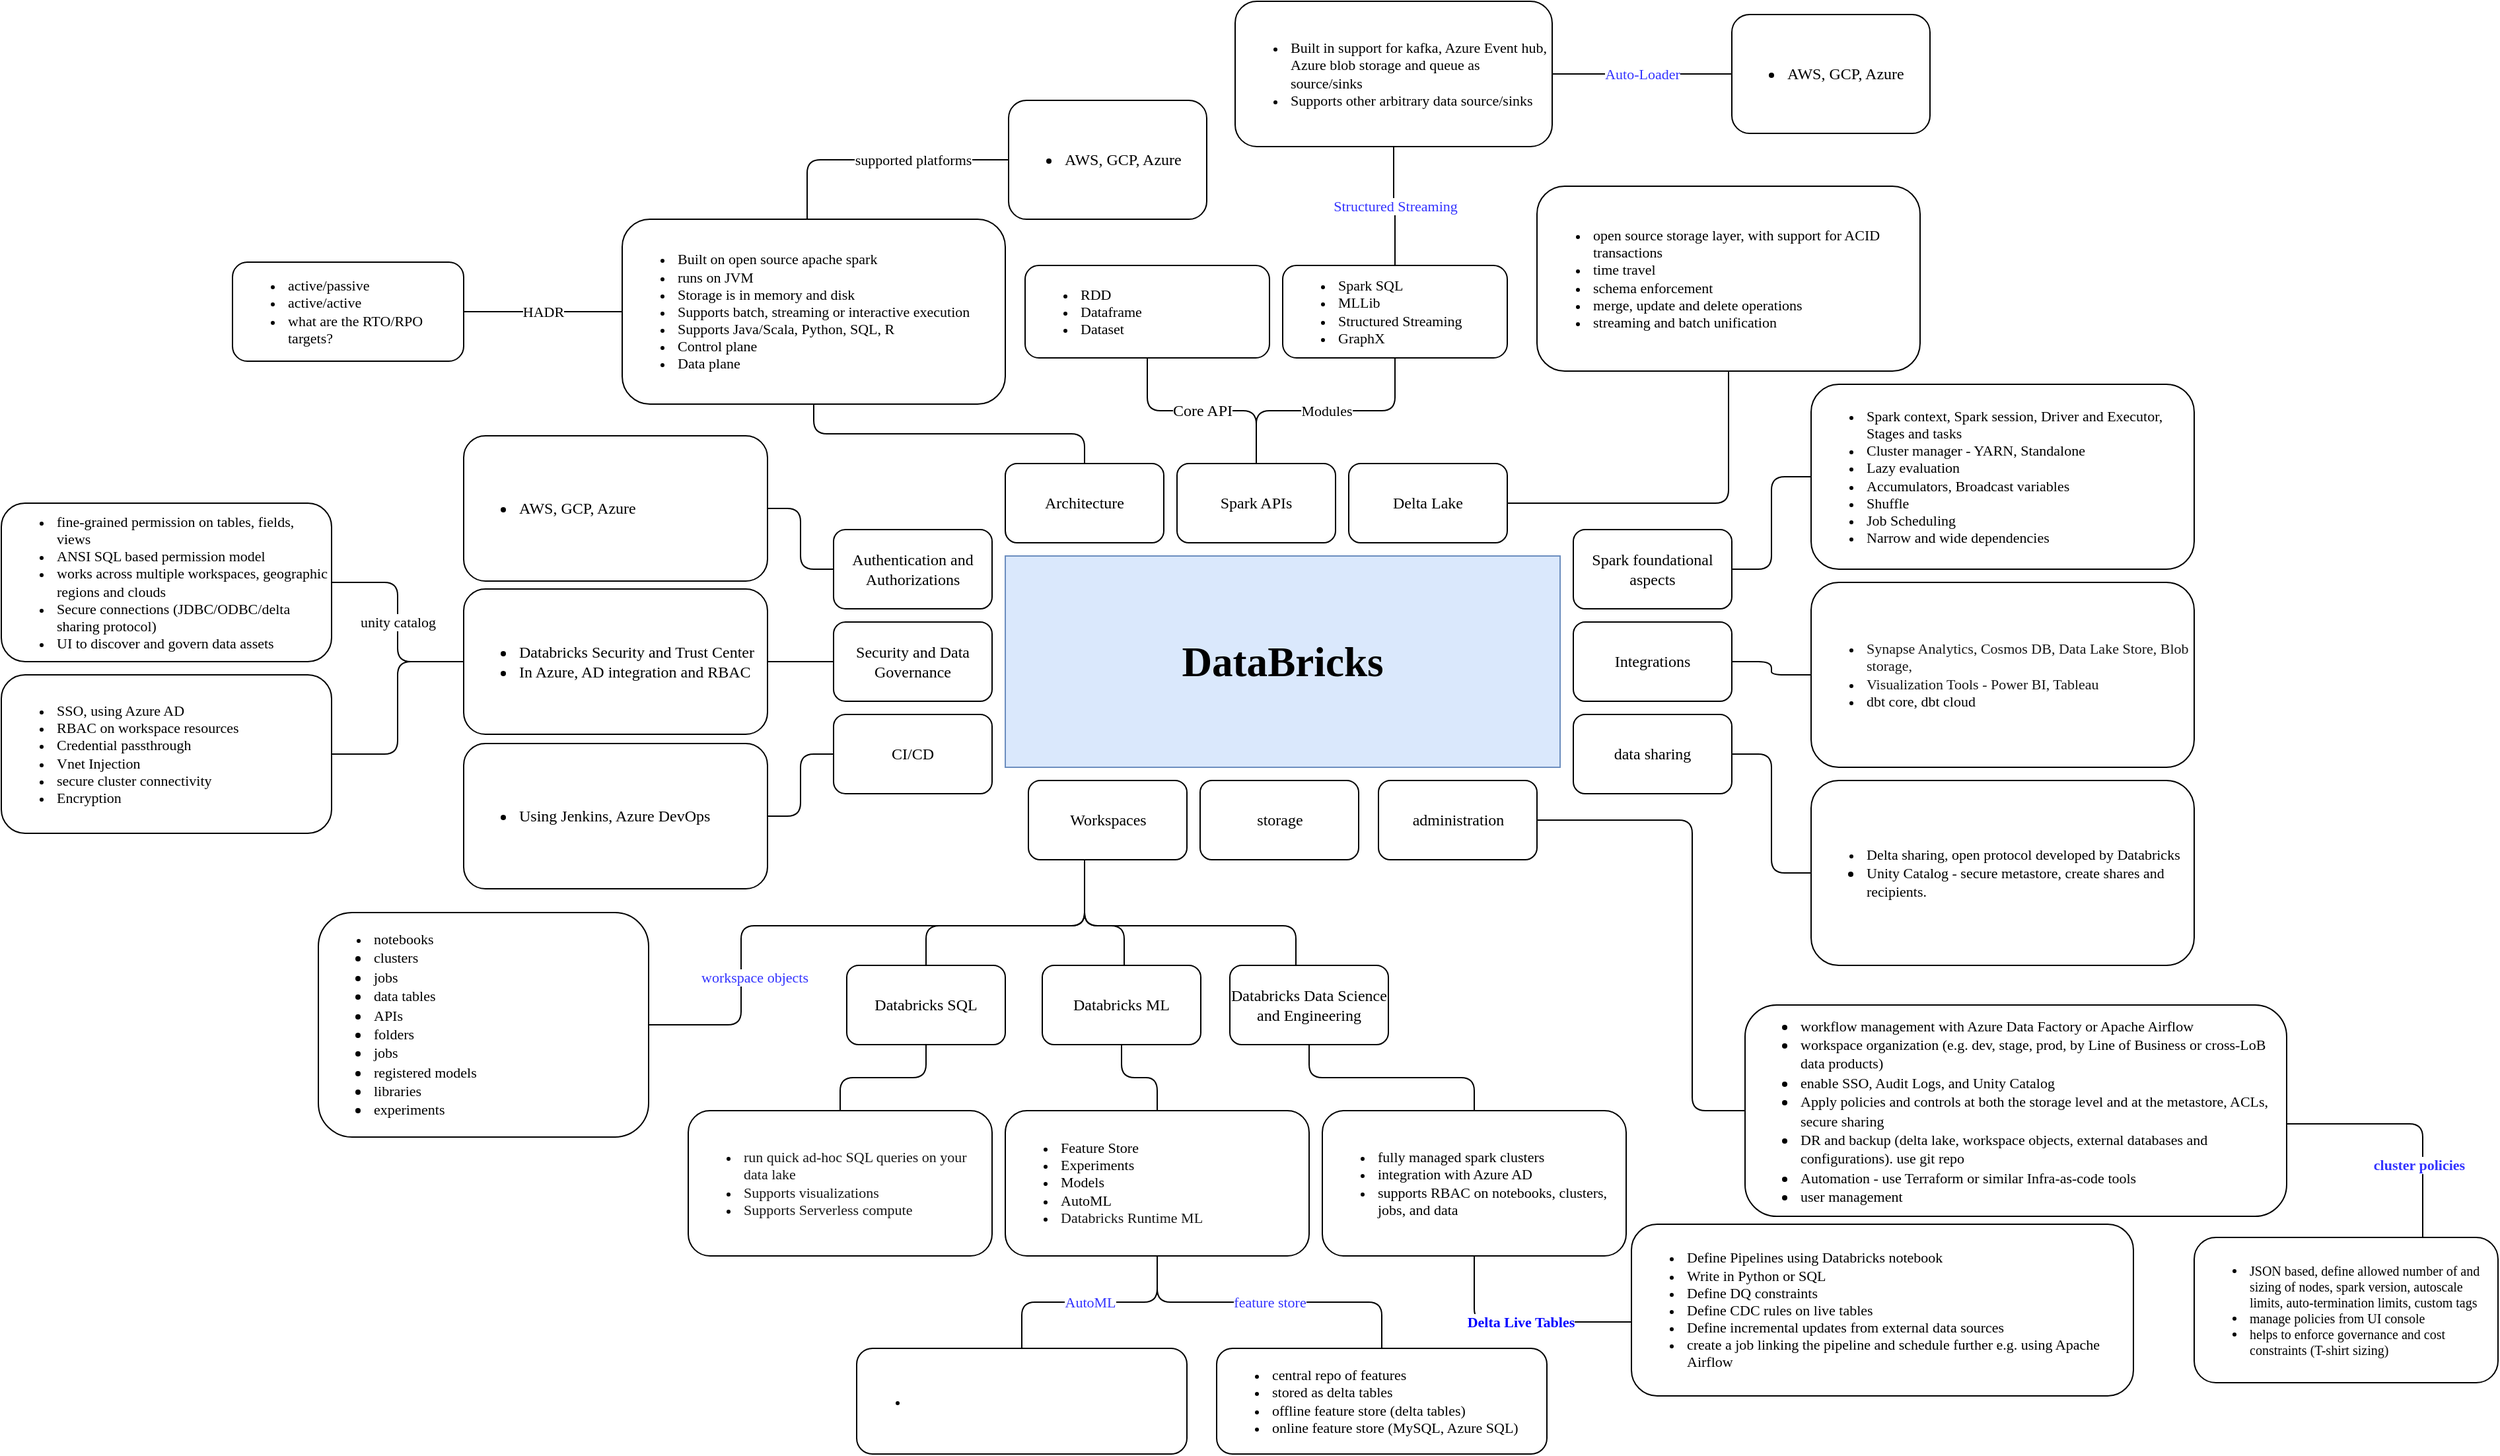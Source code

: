 <mxfile version="17.2.1" type="github">
  <diagram id="xfbisKgPo5yGwsmO2iI5" name="Page-1">
    <mxGraphModel dx="1775" dy="1636" grid="1" gridSize="10" guides="1" tooltips="1" connect="1" arrows="1" fold="1" page="1" pageScale="1" pageWidth="850" pageHeight="1100" math="0" shadow="0">
      <root>
        <mxCell id="0" />
        <mxCell id="1" parent="0" />
        <mxCell id="V43_jzV2RidBm6Wxg-L6-1" value="&lt;h3&gt;DataBricks&lt;/h3&gt;" style="rounded=0;whiteSpace=wrap;html=1;fontFamily=Tahoma;fontSize=27;fillColor=#dae8fc;strokeColor=#6c8ebf;" parent="1" vertex="1">
          <mxGeometry x="160" y="150" width="420" height="160" as="geometry" />
        </mxCell>
        <mxCell id="V43_jzV2RidBm6Wxg-L6-4" style="edgeStyle=orthogonalEdgeStyle;rounded=1;orthogonalLoop=1;jettySize=auto;html=1;fontFamily=Tahoma;fontSize=12;endArrow=none;endFill=0;" parent="1" source="V43_jzV2RidBm6Wxg-L6-2" target="V43_jzV2RidBm6Wxg-L6-3" edge="1">
          <mxGeometry relative="1" as="geometry" />
        </mxCell>
        <mxCell id="V43_jzV2RidBm6Wxg-L6-2" value="&lt;p style=&quot;font-size: 12px&quot;&gt;Architecture&lt;/p&gt;" style="rounded=1;whiteSpace=wrap;html=1;fontFamily=Tahoma;fontSize=27;" parent="1" vertex="1">
          <mxGeometry x="160" y="80" width="120" height="60" as="geometry" />
        </mxCell>
        <mxCell id="V43_jzV2RidBm6Wxg-L6-50" value="supported platforms" style="edgeStyle=orthogonalEdgeStyle;rounded=1;orthogonalLoop=1;jettySize=auto;html=1;fontFamily=Tahoma;fontSize=11;endArrow=none;endFill=0;" parent="1" source="V43_jzV2RidBm6Wxg-L6-3" target="V43_jzV2RidBm6Wxg-L6-12" edge="1">
          <mxGeometry x="0.265" relative="1" as="geometry">
            <Array as="points">
              <mxPoint x="10" y="-150" />
            </Array>
            <mxPoint as="offset" />
          </mxGeometry>
        </mxCell>
        <mxCell id="Uxrqat-RcbdeCMddSxPX-3" value="HADR" style="edgeStyle=orthogonalEdgeStyle;rounded=0;orthogonalLoop=1;jettySize=auto;html=1;endArrow=none;endFill=0;fontFamily=Tahoma;" parent="1" source="V43_jzV2RidBm6Wxg-L6-3" target="Uxrqat-RcbdeCMddSxPX-2" edge="1">
          <mxGeometry relative="1" as="geometry" />
        </mxCell>
        <mxCell id="V43_jzV2RidBm6Wxg-L6-3" value="&lt;ul style=&quot;font-size: 11px&quot;&gt;&lt;li&gt;Built on open source apache spark&lt;/li&gt;&lt;li&gt;runs on JVM&lt;/li&gt;&lt;li&gt;Storage is in memory and disk&lt;/li&gt;&lt;li&gt;Supports batch, streaming or interactive execution&lt;/li&gt;&lt;li&gt;Supports Java/Scala, Python, SQL, R&lt;/li&gt;&lt;li&gt;Control plane&lt;/li&gt;&lt;li&gt;Data plane&lt;/li&gt;&lt;/ul&gt;" style="rounded=1;whiteSpace=wrap;html=1;fontFamily=Tahoma;fontSize=12;align=left;" parent="1" vertex="1">
          <mxGeometry x="-130" y="-105" width="290" height="140" as="geometry" />
        </mxCell>
        <mxCell id="V43_jzV2RidBm6Wxg-L6-7" value="Core API" style="edgeStyle=orthogonalEdgeStyle;rounded=1;orthogonalLoop=1;jettySize=auto;html=1;fontFamily=Tahoma;fontSize=12;endArrow=none;endFill=0;" parent="1" source="V43_jzV2RidBm6Wxg-L6-5" target="V43_jzV2RidBm6Wxg-L6-6" edge="1">
          <mxGeometry relative="1" as="geometry" />
        </mxCell>
        <mxCell id="V43_jzV2RidBm6Wxg-L6-37" value="Modules" style="edgeStyle=orthogonalEdgeStyle;rounded=1;orthogonalLoop=1;jettySize=auto;html=1;fontFamily=Tahoma;fontSize=11;endArrow=none;endFill=0;" parent="1" source="V43_jzV2RidBm6Wxg-L6-5" target="V43_jzV2RidBm6Wxg-L6-36" edge="1">
          <mxGeometry relative="1" as="geometry" />
        </mxCell>
        <mxCell id="V43_jzV2RidBm6Wxg-L6-5" value="&lt;p style=&quot;font-size: 12px&quot;&gt;Spark APIs&lt;/p&gt;" style="rounded=1;whiteSpace=wrap;html=1;fontFamily=Tahoma;fontSize=27;" parent="1" vertex="1">
          <mxGeometry x="290" y="80" width="120" height="60" as="geometry" />
        </mxCell>
        <mxCell id="V43_jzV2RidBm6Wxg-L6-6" value="&lt;ul style=&quot;font-size: 11px&quot;&gt;&lt;li&gt;RDD&lt;/li&gt;&lt;li&gt;Dataframe&lt;/li&gt;&lt;li&gt;Dataset&lt;/li&gt;&lt;/ul&gt;" style="rounded=1;whiteSpace=wrap;html=1;fontFamily=Tahoma;fontSize=12;align=left;" parent="1" vertex="1">
          <mxGeometry x="175" y="-70" width="185" height="70" as="geometry" />
        </mxCell>
        <mxCell id="V43_jzV2RidBm6Wxg-L6-10" style="edgeStyle=orthogonalEdgeStyle;rounded=1;orthogonalLoop=1;jettySize=auto;html=1;fontFamily=Tahoma;fontSize=11;endArrow=none;endFill=0;" parent="1" source="V43_jzV2RidBm6Wxg-L6-8" target="V43_jzV2RidBm6Wxg-L6-9" edge="1">
          <mxGeometry relative="1" as="geometry" />
        </mxCell>
        <mxCell id="V43_jzV2RidBm6Wxg-L6-8" value="&lt;p style=&quot;font-size: 12px&quot;&gt;Spark foundational aspects&lt;/p&gt;" style="rounded=1;whiteSpace=wrap;html=1;fontFamily=Tahoma;fontSize=27;" parent="1" vertex="1">
          <mxGeometry x="590" y="130" width="120" height="60" as="geometry" />
        </mxCell>
        <mxCell id="V43_jzV2RidBm6Wxg-L6-9" value="&lt;ul style=&quot;font-size: 11px&quot;&gt;&lt;li&gt;&lt;span&gt;Spark context, Spark session, Driver and Executor, Stages and tasks&lt;/span&gt;&lt;br&gt;&lt;/li&gt;&lt;li&gt;Cluster manager - YARN, Standalone&lt;/li&gt;&lt;li&gt;Lazy evaluation&lt;/li&gt;&lt;li&gt;Accumulators, Broadcast variables&lt;/li&gt;&lt;li&gt;Shuffle&lt;/li&gt;&lt;li&gt;Job Scheduling&lt;/li&gt;&lt;li&gt;Narrow and wide dependencies&lt;/li&gt;&lt;/ul&gt;" style="rounded=1;whiteSpace=wrap;html=1;fontFamily=Tahoma;fontSize=12;align=left;" parent="1" vertex="1">
          <mxGeometry x="770" y="20" width="290" height="140" as="geometry" />
        </mxCell>
        <mxCell id="V43_jzV2RidBm6Wxg-L6-52" style="edgeStyle=orthogonalEdgeStyle;rounded=1;orthogonalLoop=1;jettySize=auto;html=1;fontFamily=Tahoma;fontSize=11;endArrow=none;endFill=0;" parent="1" source="V43_jzV2RidBm6Wxg-L6-11" target="V43_jzV2RidBm6Wxg-L6-51" edge="1">
          <mxGeometry relative="1" as="geometry" />
        </mxCell>
        <mxCell id="V43_jzV2RidBm6Wxg-L6-11" value="&lt;p style=&quot;font-size: 12px&quot;&gt;Delta Lake&lt;/p&gt;" style="rounded=1;whiteSpace=wrap;html=1;fontFamily=Tahoma;fontSize=27;" parent="1" vertex="1">
          <mxGeometry x="420" y="80" width="120" height="60" as="geometry" />
        </mxCell>
        <mxCell id="V43_jzV2RidBm6Wxg-L6-12" value="&lt;ul&gt;&lt;li&gt;AWS, GCP, Azure&lt;/li&gt;&lt;/ul&gt;" style="rounded=1;whiteSpace=wrap;html=1;fontFamily=Tahoma;fontSize=12;align=left;" parent="1" vertex="1">
          <mxGeometry x="162.5" y="-195" width="150" height="90" as="geometry" />
        </mxCell>
        <mxCell id="V43_jzV2RidBm6Wxg-L6-16" style="edgeStyle=orthogonalEdgeStyle;rounded=1;orthogonalLoop=1;jettySize=auto;html=1;fontFamily=Tahoma;fontSize=11;endArrow=none;endFill=0;" parent="1" source="V43_jzV2RidBm6Wxg-L6-14" target="V43_jzV2RidBm6Wxg-L6-15" edge="1">
          <mxGeometry relative="1" as="geometry" />
        </mxCell>
        <mxCell id="V43_jzV2RidBm6Wxg-L6-14" value="&lt;p style=&quot;font-size: 12px&quot;&gt;Authentication and Authorizations&lt;/p&gt;" style="rounded=1;whiteSpace=wrap;html=1;fontFamily=Tahoma;fontSize=27;" parent="1" vertex="1">
          <mxGeometry x="30" y="130" width="120" height="60" as="geometry" />
        </mxCell>
        <mxCell id="V43_jzV2RidBm6Wxg-L6-15" value="&lt;ul&gt;&lt;li&gt;AWS, GCP, Azure&lt;/li&gt;&lt;/ul&gt;" style="rounded=1;whiteSpace=wrap;html=1;fontFamily=Tahoma;fontSize=12;align=left;" parent="1" vertex="1">
          <mxGeometry x="-250" y="59" width="230" height="110" as="geometry" />
        </mxCell>
        <mxCell id="V43_jzV2RidBm6Wxg-L6-35" style="edgeStyle=orthogonalEdgeStyle;rounded=1;orthogonalLoop=1;jettySize=auto;html=1;fontFamily=Tahoma;fontSize=12;endArrow=none;endFill=0;" parent="1" source="V43_jzV2RidBm6Wxg-L6-17" target="V43_jzV2RidBm6Wxg-L6-34" edge="1">
          <mxGeometry relative="1" as="geometry" />
        </mxCell>
        <mxCell id="V43_jzV2RidBm6Wxg-L6-17" value="&lt;p style=&quot;font-size: 12px&quot;&gt;Security and Data Governance&lt;/p&gt;" style="rounded=1;whiteSpace=wrap;html=1;fontFamily=Tahoma;fontSize=27;" parent="1" vertex="1">
          <mxGeometry x="30" y="200" width="120" height="60" as="geometry" />
        </mxCell>
        <mxCell id="V43_jzV2RidBm6Wxg-L6-23" style="edgeStyle=orthogonalEdgeStyle;rounded=1;orthogonalLoop=1;jettySize=auto;html=1;fontFamily=Tahoma;fontSize=11;endArrow=none;endFill=0;" parent="1" source="V43_jzV2RidBm6Wxg-L6-18" target="V43_jzV2RidBm6Wxg-L6-22" edge="1">
          <mxGeometry relative="1" as="geometry">
            <Array as="points">
              <mxPoint x="220" y="430" />
              <mxPoint x="100" y="430" />
            </Array>
          </mxGeometry>
        </mxCell>
        <mxCell id="V43_jzV2RidBm6Wxg-L6-26" style="edgeStyle=orthogonalEdgeStyle;rounded=1;orthogonalLoop=1;jettySize=auto;html=1;fontFamily=Tahoma;fontSize=11;endArrow=none;endFill=0;" parent="1" source="V43_jzV2RidBm6Wxg-L6-18" target="V43_jzV2RidBm6Wxg-L6-25" edge="1">
          <mxGeometry relative="1" as="geometry">
            <Array as="points">
              <mxPoint x="220" y="430" />
              <mxPoint x="380" y="430" />
            </Array>
          </mxGeometry>
        </mxCell>
        <mxCell id="V43_jzV2RidBm6Wxg-L6-27" style="edgeStyle=orthogonalEdgeStyle;rounded=1;orthogonalLoop=1;jettySize=auto;html=1;fontFamily=Tahoma;fontSize=11;endArrow=none;endFill=0;" parent="1" source="V43_jzV2RidBm6Wxg-L6-18" target="V43_jzV2RidBm6Wxg-L6-24" edge="1">
          <mxGeometry relative="1" as="geometry">
            <Array as="points">
              <mxPoint x="220" y="430" />
              <mxPoint x="250" y="430" />
            </Array>
          </mxGeometry>
        </mxCell>
        <mxCell id="Ct0M-siwjqjeuyYmhKqq-11" value="workspace objects" style="edgeStyle=orthogonalEdgeStyle;rounded=1;orthogonalLoop=1;jettySize=auto;html=1;entryX=1;entryY=0.5;entryDx=0;entryDy=0;fontFamily=Tahoma;fontSize=11;fontColor=#3333FF;endArrow=none;endFill=0;" edge="1" parent="1" source="V43_jzV2RidBm6Wxg-L6-18" target="Ct0M-siwjqjeuyYmhKqq-10">
          <mxGeometry x="0.535" y="10" relative="1" as="geometry">
            <Array as="points">
              <mxPoint x="220" y="430" />
              <mxPoint x="-40" y="430" />
              <mxPoint x="-40" y="505" />
            </Array>
            <mxPoint as="offset" />
          </mxGeometry>
        </mxCell>
        <mxCell id="V43_jzV2RidBm6Wxg-L6-18" value="&lt;p style=&quot;font-size: 12px&quot;&gt;Workspaces&lt;/p&gt;" style="rounded=1;whiteSpace=wrap;html=1;fontFamily=Tahoma;fontSize=27;" parent="1" vertex="1">
          <mxGeometry x="177.5" y="320" width="120" height="60" as="geometry" />
        </mxCell>
        <mxCell id="V43_jzV2RidBm6Wxg-L6-21" value="&lt;p style=&quot;font-size: 12px&quot;&gt;storage&lt;/p&gt;" style="rounded=1;whiteSpace=wrap;html=1;fontFamily=Tahoma;fontSize=27;" parent="1" vertex="1">
          <mxGeometry x="307.5" y="320" width="120" height="60" as="geometry" />
        </mxCell>
        <mxCell id="V43_jzV2RidBm6Wxg-L6-31" style="edgeStyle=orthogonalEdgeStyle;rounded=1;orthogonalLoop=1;jettySize=auto;html=1;fontFamily=Tahoma;fontSize=11;endArrow=none;endFill=0;" parent="1" source="V43_jzV2RidBm6Wxg-L6-22" target="V43_jzV2RidBm6Wxg-L6-28" edge="1">
          <mxGeometry relative="1" as="geometry" />
        </mxCell>
        <mxCell id="V43_jzV2RidBm6Wxg-L6-22" value="&lt;p style=&quot;font-size: 12px&quot;&gt;Databricks SQL&lt;/p&gt;" style="rounded=1;whiteSpace=wrap;html=1;fontFamily=Tahoma;fontSize=27;" parent="1" vertex="1">
          <mxGeometry x="40" y="460" width="120" height="60" as="geometry" />
        </mxCell>
        <mxCell id="V43_jzV2RidBm6Wxg-L6-32" style="edgeStyle=orthogonalEdgeStyle;rounded=1;orthogonalLoop=1;jettySize=auto;html=1;fontFamily=Tahoma;fontSize=11;endArrow=none;endFill=0;" parent="1" source="V43_jzV2RidBm6Wxg-L6-24" target="V43_jzV2RidBm6Wxg-L6-29" edge="1">
          <mxGeometry relative="1" as="geometry" />
        </mxCell>
        <mxCell id="V43_jzV2RidBm6Wxg-L6-24" value="&lt;p style=&quot;font-size: 12px&quot;&gt;Databricks ML&lt;/p&gt;" style="rounded=1;whiteSpace=wrap;html=1;fontFamily=Tahoma;fontSize=27;" parent="1" vertex="1">
          <mxGeometry x="188" y="460" width="120" height="60" as="geometry" />
        </mxCell>
        <mxCell id="V43_jzV2RidBm6Wxg-L6-33" style="edgeStyle=orthogonalEdgeStyle;rounded=1;orthogonalLoop=1;jettySize=auto;html=1;fontFamily=Tahoma;fontSize=11;endArrow=none;endFill=0;" parent="1" source="V43_jzV2RidBm6Wxg-L6-25" target="V43_jzV2RidBm6Wxg-L6-30" edge="1">
          <mxGeometry relative="1" as="geometry" />
        </mxCell>
        <mxCell id="V43_jzV2RidBm6Wxg-L6-25" value="&lt;p style=&quot;font-size: 12px&quot;&gt;Databricks Data Science and Engineering&lt;/p&gt;" style="rounded=1;whiteSpace=wrap;html=1;fontFamily=Tahoma;fontSize=27;" parent="1" vertex="1">
          <mxGeometry x="330" y="460" width="120" height="60" as="geometry" />
        </mxCell>
        <mxCell id="V43_jzV2RidBm6Wxg-L6-28" value="&lt;p&gt;&lt;/p&gt;&lt;ul style=&quot;font-size: 11px&quot;&gt;&lt;li&gt;&lt;span style=&quot;color: rgb(23 , 23 , 23) ; background-color: rgb(255 , 255 , 255)&quot;&gt;&lt;font style=&quot;font-size: 11px&quot;&gt;run quick ad-hoc SQL queries on your data lake&lt;/font&gt;&lt;/span&gt;&lt;/li&gt;&lt;li&gt;&lt;span style=&quot;color: rgb(23 , 23 , 23) ; background-color: rgb(255 , 255 , 255)&quot;&gt;&lt;font style=&quot;font-size: 11px&quot;&gt;Supports visualizations&lt;/font&gt;&lt;/span&gt;&lt;/li&gt;&lt;li&gt;&lt;span style=&quot;color: rgb(23 , 23 , 23) ; background-color: rgb(255 , 255 , 255)&quot;&gt;&lt;font style=&quot;font-size: 11px&quot;&gt;Supports Serverless compute&lt;/font&gt;&lt;/span&gt;&lt;/li&gt;&lt;/ul&gt;&lt;p&gt;&lt;/p&gt;" style="rounded=1;whiteSpace=wrap;html=1;fontFamily=Tahoma;fontSize=12;align=left;" parent="1" vertex="1">
          <mxGeometry x="-80" y="570" width="230" height="110" as="geometry" />
        </mxCell>
        <mxCell id="Ct0M-siwjqjeuyYmhKqq-13" value="AutoML" style="edgeStyle=orthogonalEdgeStyle;rounded=1;orthogonalLoop=1;jettySize=auto;html=1;fontFamily=Tahoma;fontSize=11;fontColor=#3333FF;endArrow=none;endFill=0;" edge="1" parent="1" source="V43_jzV2RidBm6Wxg-L6-29" target="Ct0M-siwjqjeuyYmhKqq-12">
          <mxGeometry relative="1" as="geometry" />
        </mxCell>
        <mxCell id="Ct0M-siwjqjeuyYmhKqq-15" value="feature store" style="edgeStyle=orthogonalEdgeStyle;rounded=1;orthogonalLoop=1;jettySize=auto;html=1;fontFamily=Tahoma;fontSize=11;fontColor=#3333FF;endArrow=none;endFill=0;" edge="1" parent="1" source="V43_jzV2RidBm6Wxg-L6-29" target="Ct0M-siwjqjeuyYmhKqq-14">
          <mxGeometry relative="1" as="geometry" />
        </mxCell>
        <mxCell id="V43_jzV2RidBm6Wxg-L6-29" value="&lt;p style=&quot;font-size: 11px&quot;&gt;&lt;/p&gt;&lt;ul style=&quot;font-size: 11px&quot;&gt;&lt;li&gt;&lt;span&gt;Feature Store&lt;/span&gt;&lt;/li&gt;&lt;li&gt;&lt;span&gt;Experiments&lt;/span&gt;&lt;/li&gt;&lt;li&gt;&lt;span&gt;Models&lt;/span&gt;&lt;/li&gt;&lt;li&gt;&lt;span&gt;AutoML&lt;/span&gt;&lt;/li&gt;&lt;li&gt;&lt;span style=&quot;background-color: rgb(255 , 255 , 255) ; color: rgb(23 , 23 , 23)&quot;&gt;Databricks Runtime ML&lt;/span&gt;&lt;/li&gt;&lt;/ul&gt;&lt;p&gt;&lt;/p&gt;" style="rounded=1;whiteSpace=wrap;html=1;fontFamily=Tahoma;fontSize=12;align=left;" parent="1" vertex="1">
          <mxGeometry x="160" y="570" width="230" height="110" as="geometry" />
        </mxCell>
        <mxCell id="Ct0M-siwjqjeuyYmhKqq-7" value="Delta Live Tables" style="edgeStyle=orthogonalEdgeStyle;rounded=1;orthogonalLoop=1;jettySize=auto;html=1;fontFamily=Tahoma;fontSize=11;endArrow=none;endFill=0;fontStyle=1;fontColor=#0000FF;" edge="1" parent="1" source="V43_jzV2RidBm6Wxg-L6-30" target="Ct0M-siwjqjeuyYmhKqq-5">
          <mxGeometry relative="1" as="geometry">
            <Array as="points">
              <mxPoint x="515" y="730" />
            </Array>
          </mxGeometry>
        </mxCell>
        <mxCell id="V43_jzV2RidBm6Wxg-L6-30" value="&lt;ul style=&quot;font-size: 11px&quot;&gt;&lt;li&gt;fully managed spark clusters&lt;/li&gt;&lt;li&gt;integration with Azure AD&lt;/li&gt;&lt;li&gt;supports RBAC on notebooks, clusters, jobs, and data&lt;/li&gt;&lt;/ul&gt;" style="rounded=1;whiteSpace=wrap;html=1;fontFamily=Tahoma;fontSize=12;align=left;" parent="1" vertex="1">
          <mxGeometry x="400" y="570" width="230" height="110" as="geometry" />
        </mxCell>
        <mxCell id="Ct0M-siwjqjeuyYmhKqq-2" value="unity catalog" style="edgeStyle=orthogonalEdgeStyle;rounded=1;orthogonalLoop=1;jettySize=auto;html=1;endArrow=none;endFill=0;fontFamily=Tahoma;" edge="1" parent="1" source="V43_jzV2RidBm6Wxg-L6-34" target="Ct0M-siwjqjeuyYmhKqq-1">
          <mxGeometry relative="1" as="geometry" />
        </mxCell>
        <mxCell id="Ct0M-siwjqjeuyYmhKqq-9" style="edgeStyle=orthogonalEdgeStyle;rounded=1;orthogonalLoop=1;jettySize=auto;html=1;fontFamily=Tahoma;fontSize=11;fontColor=#3333FF;endArrow=none;endFill=0;" edge="1" parent="1" source="V43_jzV2RidBm6Wxg-L6-34" target="Ct0M-siwjqjeuyYmhKqq-8">
          <mxGeometry relative="1" as="geometry" />
        </mxCell>
        <mxCell id="V43_jzV2RidBm6Wxg-L6-34" value="&lt;ul&gt;&lt;li&gt;Databricks Security and Trust Center&lt;/li&gt;&lt;li&gt;In Azure, AD integration and RBAC&lt;/li&gt;&lt;/ul&gt;" style="rounded=1;whiteSpace=wrap;html=1;fontFamily=Tahoma;fontSize=12;align=left;" parent="1" vertex="1">
          <mxGeometry x="-250" y="175" width="230" height="110" as="geometry" />
        </mxCell>
        <mxCell id="Ct0M-siwjqjeuyYmhKqq-17" value="Structured Streaming" style="edgeStyle=orthogonalEdgeStyle;rounded=1;orthogonalLoop=1;jettySize=auto;html=1;entryX=0.5;entryY=1;entryDx=0;entryDy=0;fontFamily=Tahoma;fontSize=11;fontColor=#3333FF;endArrow=none;endFill=0;" edge="1" parent="1" source="V43_jzV2RidBm6Wxg-L6-36" target="Ct0M-siwjqjeuyYmhKqq-16">
          <mxGeometry relative="1" as="geometry" />
        </mxCell>
        <mxCell id="V43_jzV2RidBm6Wxg-L6-36" value="&lt;ul style=&quot;font-size: 11px&quot;&gt;&lt;li&gt;Spark SQL&lt;/li&gt;&lt;li&gt;MLLib&lt;/li&gt;&lt;li&gt;Structured Streaming&lt;/li&gt;&lt;li&gt;GraphX&lt;/li&gt;&lt;/ul&gt;" style="rounded=1;whiteSpace=wrap;html=1;fontFamily=Tahoma;fontSize=12;align=left;" parent="1" vertex="1">
          <mxGeometry x="370" y="-70" width="170" height="70" as="geometry" />
        </mxCell>
        <mxCell id="V43_jzV2RidBm6Wxg-L6-40" style="edgeStyle=orthogonalEdgeStyle;rounded=1;orthogonalLoop=1;jettySize=auto;html=1;fontFamily=Tahoma;fontSize=11;endArrow=none;endFill=0;" parent="1" source="V43_jzV2RidBm6Wxg-L6-38" target="V43_jzV2RidBm6Wxg-L6-39" edge="1">
          <mxGeometry relative="1" as="geometry" />
        </mxCell>
        <mxCell id="V43_jzV2RidBm6Wxg-L6-38" value="&lt;p style=&quot;font-size: 12px&quot;&gt;Integrations&lt;/p&gt;" style="rounded=1;whiteSpace=wrap;html=1;fontFamily=Tahoma;fontSize=27;" parent="1" vertex="1">
          <mxGeometry x="590" y="200" width="120" height="60" as="geometry" />
        </mxCell>
        <mxCell id="V43_jzV2RidBm6Wxg-L6-39" value="&lt;ul style=&quot;font-size: 11px&quot;&gt;&lt;li&gt;&lt;span style=&quot;color: rgb(23 , 23 , 23) ; background-color: rgb(255 , 255 , 255)&quot;&gt;Synapse Analytics, Cosmos DB, Data Lake Store, Blob storage,&amp;nbsp;&lt;/span&gt;&lt;/li&gt;&lt;li&gt;&lt;span style=&quot;color: rgb(23 , 23 , 23) ; background-color: rgb(255 , 255 , 255)&quot;&gt;Visualization Tools - Power BI, Tableau&lt;/span&gt;&lt;br&gt;&lt;/li&gt;&lt;li&gt;dbt core, dbt cloud&lt;/li&gt;&lt;/ul&gt;" style="rounded=1;whiteSpace=wrap;html=1;fontFamily=Tahoma;fontSize=12;align=left;" parent="1" vertex="1">
          <mxGeometry x="770" y="170" width="290" height="140" as="geometry" />
        </mxCell>
        <mxCell id="V43_jzV2RidBm6Wxg-L6-49" style="edgeStyle=orthogonalEdgeStyle;rounded=1;orthogonalLoop=1;jettySize=auto;html=1;entryX=0;entryY=0.5;entryDx=0;entryDy=0;fontFamily=Tahoma;fontSize=11;endArrow=none;endFill=0;" parent="1" source="V43_jzV2RidBm6Wxg-L6-41" target="V43_jzV2RidBm6Wxg-L6-48" edge="1">
          <mxGeometry relative="1" as="geometry">
            <Array as="points">
              <mxPoint x="680" y="350" />
              <mxPoint x="680" y="570" />
            </Array>
          </mxGeometry>
        </mxCell>
        <mxCell id="V43_jzV2RidBm6Wxg-L6-41" value="&lt;p style=&quot;font-size: 12px&quot;&gt;administration&lt;/p&gt;" style="rounded=1;whiteSpace=wrap;html=1;fontFamily=Tahoma;fontSize=27;" parent="1" vertex="1">
          <mxGeometry x="442.5" y="320" width="120" height="60" as="geometry" />
        </mxCell>
        <mxCell id="V43_jzV2RidBm6Wxg-L6-44" style="edgeStyle=orthogonalEdgeStyle;rounded=1;orthogonalLoop=1;jettySize=auto;html=1;fontFamily=Tahoma;fontSize=11;endArrow=none;endFill=0;" parent="1" source="V43_jzV2RidBm6Wxg-L6-42" target="V43_jzV2RidBm6Wxg-L6-43" edge="1">
          <mxGeometry relative="1" as="geometry" />
        </mxCell>
        <mxCell id="V43_jzV2RidBm6Wxg-L6-42" value="&lt;p style=&quot;font-size: 12px&quot;&gt;data sharing&lt;/p&gt;" style="rounded=1;whiteSpace=wrap;html=1;fontFamily=Tahoma;fontSize=27;" parent="1" vertex="1">
          <mxGeometry x="590" y="270" width="120" height="60" as="geometry" />
        </mxCell>
        <mxCell id="V43_jzV2RidBm6Wxg-L6-43" value="&lt;ul&gt;&lt;li style=&quot;font-size: 11px&quot;&gt;Delta sharing, open protocol developed by Databricks&lt;/li&gt;&lt;li&gt;&lt;span style=&quot;font-size: 11px&quot;&gt;Unity Catalog - secure metastore,&amp;nbsp;&lt;/span&gt;&lt;span style=&quot;font-size: 11px&quot;&gt;create shares and recipients.&lt;/span&gt;&lt;br&gt;&lt;/li&gt;&lt;/ul&gt;" style="rounded=1;whiteSpace=wrap;html=1;fontFamily=Tahoma;fontSize=12;align=left;" parent="1" vertex="1">
          <mxGeometry x="770" y="320" width="290" height="140" as="geometry" />
        </mxCell>
        <mxCell id="V43_jzV2RidBm6Wxg-L6-47" style="edgeStyle=orthogonalEdgeStyle;rounded=1;orthogonalLoop=1;jettySize=auto;html=1;fontFamily=Tahoma;fontSize=11;endArrow=none;endFill=0;" parent="1" source="V43_jzV2RidBm6Wxg-L6-45" target="V43_jzV2RidBm6Wxg-L6-46" edge="1">
          <mxGeometry relative="1" as="geometry" />
        </mxCell>
        <mxCell id="V43_jzV2RidBm6Wxg-L6-45" value="&lt;p style=&quot;font-size: 12px&quot;&gt;CI/CD&lt;/p&gt;" style="rounded=1;whiteSpace=wrap;html=1;fontFamily=Tahoma;fontSize=27;" parent="1" vertex="1">
          <mxGeometry x="30" y="270" width="120" height="60" as="geometry" />
        </mxCell>
        <mxCell id="V43_jzV2RidBm6Wxg-L6-46" value="&lt;ul&gt;&lt;li&gt;Using Jenkins, Azure DevOps&lt;/li&gt;&lt;/ul&gt;" style="rounded=1;whiteSpace=wrap;html=1;fontFamily=Tahoma;fontSize=12;align=left;" parent="1" vertex="1">
          <mxGeometry x="-250" y="292" width="230" height="110" as="geometry" />
        </mxCell>
        <mxCell id="Ct0M-siwjqjeuyYmhKqq-4" value="cluster policies" style="edgeStyle=orthogonalEdgeStyle;rounded=1;orthogonalLoop=1;jettySize=auto;html=1;fontFamily=Tahoma;fontSize=11;endArrow=none;endFill=0;fontStyle=1;fontColor=#3333FF;" edge="1" parent="1" source="V43_jzV2RidBm6Wxg-L6-48" target="Ct0M-siwjqjeuyYmhKqq-3">
          <mxGeometry x="0.407" y="-3" relative="1" as="geometry">
            <Array as="points">
              <mxPoint x="1233" y="580" />
            </Array>
            <mxPoint y="1" as="offset" />
          </mxGeometry>
        </mxCell>
        <mxCell id="V43_jzV2RidBm6Wxg-L6-48" value="&lt;ul&gt;&lt;li&gt;&lt;span style=&quot;font-size: 11px&quot;&gt;workflow management with Azure Data Factory or Apache Airflow&lt;/span&gt;&lt;br&gt;&lt;/li&gt;&lt;li&gt;&lt;span style=&quot;font-size: 11px&quot;&gt;workspace organization (e.g. dev, stage, prod, by Line of Business or cross-LoB data products)&lt;/span&gt;&lt;/li&gt;&lt;li&gt;&lt;span style=&quot;font-size: 11px&quot;&gt;enable SSO, Audit Logs, and Unity Catalog&lt;/span&gt;&lt;br&gt;&lt;/li&gt;&lt;li&gt;&lt;span style=&quot;font-size: 11px&quot;&gt;Apply policies and controls at both the storage level and at the metastore, ACLs, secure sharing&lt;br&gt;&lt;/span&gt;&lt;/li&gt;&lt;li&gt;&lt;span style=&quot;font-size: 11px&quot;&gt;DR and backup (delta lake, workspace objects, external databases and configurations). use git repo&lt;/span&gt;&lt;/li&gt;&lt;li&gt;&lt;span style=&quot;font-size: 11px&quot;&gt;Automation - use Terraform or similar Infra-as-code tools&lt;/span&gt;&lt;/li&gt;&lt;li&gt;&lt;span style=&quot;font-size: 11px&quot;&gt;user management&lt;/span&gt;&lt;/li&gt;&lt;/ul&gt;" style="rounded=1;whiteSpace=wrap;html=1;fontFamily=Tahoma;fontSize=12;align=left;" parent="1" vertex="1">
          <mxGeometry x="720" y="490" width="410" height="160" as="geometry" />
        </mxCell>
        <mxCell id="V43_jzV2RidBm6Wxg-L6-51" value="&lt;ul style=&quot;font-size: 11px&quot;&gt;&lt;li&gt;open source storage layer, with support for ACID transactions&lt;/li&gt;&lt;li&gt;time travel&lt;/li&gt;&lt;li&gt;schema enforcement&lt;/li&gt;&lt;li&gt;merge, update and delete operations&lt;/li&gt;&lt;li&gt;streaming and batch unification&lt;/li&gt;&lt;/ul&gt;" style="rounded=1;whiteSpace=wrap;html=1;fontFamily=Tahoma;fontSize=12;align=left;" parent="1" vertex="1">
          <mxGeometry x="562.5" y="-130" width="290" height="140" as="geometry" />
        </mxCell>
        <mxCell id="Uxrqat-RcbdeCMddSxPX-2" value="&lt;ul style=&quot;font-size: 11px&quot;&gt;&lt;li&gt;active/passive&lt;/li&gt;&lt;li&gt;active/active&lt;/li&gt;&lt;li&gt;what are the RTO/RPO targets?&lt;/li&gt;&lt;/ul&gt;" style="whiteSpace=wrap;html=1;fontFamily=Tahoma;align=left;rounded=1;" parent="1" vertex="1">
          <mxGeometry x="-425" y="-72.5" width="175" height="75" as="geometry" />
        </mxCell>
        <mxCell id="Ct0M-siwjqjeuyYmhKqq-1" value="&lt;p style=&quot;font-size: 11px&quot;&gt;&lt;/p&gt;&lt;p&gt;&lt;/p&gt;&lt;ul style=&quot;font-size: 11px&quot;&gt;&lt;li&gt;&lt;span&gt;fine-grained permission on tables, fields, views&lt;/span&gt;&lt;br&gt;&lt;/li&gt;&lt;li&gt;ANSI SQL based permission model&lt;/li&gt;&lt;li&gt;works across multiple workspaces, geographic regions and clouds&lt;/li&gt;&lt;li&gt;Secure connections (JDBC/ODBC/delta sharing protocol)&lt;/li&gt;&lt;li&gt;UI to discover and govern data assets&lt;/li&gt;&lt;/ul&gt;&lt;p&gt;&lt;/p&gt;&lt;p&gt;&lt;/p&gt;" style="rounded=1;whiteSpace=wrap;html=1;fontFamily=Tahoma;fontSize=12;align=left;" vertex="1" parent="1">
          <mxGeometry x="-600" y="110" width="250" height="120" as="geometry" />
        </mxCell>
        <mxCell id="Ct0M-siwjqjeuyYmhKqq-3" value="&lt;ul style=&quot;font-size: 10px&quot;&gt;&lt;li&gt;JSON based, define allowed number of and sizing of nodes, spark version, autoscale limits, auto-termination limits, custom tags&lt;/li&gt;&lt;li&gt;manage policies from UI console&lt;/li&gt;&lt;li&gt;helps to enforce governance and cost constraints (T-shirt sizing)&lt;/li&gt;&lt;/ul&gt;" style="whiteSpace=wrap;html=1;fontFamily=Tahoma;align=left;rounded=1;" vertex="1" parent="1">
          <mxGeometry x="1060" y="666" width="230" height="110" as="geometry" />
        </mxCell>
        <mxCell id="Ct0M-siwjqjeuyYmhKqq-5" value="&lt;ul style=&quot;font-size: 11px&quot;&gt;&lt;li&gt;Define Pipelines using Databricks notebook&lt;/li&gt;&lt;li&gt;Write in Python or SQL&lt;/li&gt;&lt;li&gt;Define DQ constraints&lt;/li&gt;&lt;li&gt;Define CDC rules on live tables&lt;/li&gt;&lt;li&gt;Define incremental updates from external data sources&lt;/li&gt;&lt;li&gt;create a job linking the pipeline and schedule further e.g. using Apache Airflow&lt;/li&gt;&lt;/ul&gt;" style="whiteSpace=wrap;html=1;fontFamily=Tahoma;align=left;rounded=1;" vertex="1" parent="1">
          <mxGeometry x="634" y="656" width="380" height="130" as="geometry" />
        </mxCell>
        <mxCell id="Ct0M-siwjqjeuyYmhKqq-8" value="&lt;p style=&quot;font-size: 11px&quot;&gt;&lt;/p&gt;&lt;p&gt;&lt;/p&gt;&lt;ul style=&quot;font-size: 11px&quot;&gt;&lt;li&gt;SSO, using Azure AD&lt;/li&gt;&lt;li&gt;RBAC on workspace resources&lt;/li&gt;&lt;li&gt;Credential passthrough&lt;/li&gt;&lt;li&gt;Vnet Injection&lt;/li&gt;&lt;li&gt;secure cluster connectivity&lt;/li&gt;&lt;li&gt;Encryption&lt;/li&gt;&lt;/ul&gt;&lt;p&gt;&lt;/p&gt;&lt;p&gt;&lt;/p&gt;" style="rounded=1;whiteSpace=wrap;html=1;fontFamily=Tahoma;fontSize=12;align=left;" vertex="1" parent="1">
          <mxGeometry x="-600" y="240" width="250" height="120" as="geometry" />
        </mxCell>
        <mxCell id="Ct0M-siwjqjeuyYmhKqq-10" value="&lt;p style=&quot;font-size: 11px&quot;&gt;&lt;/p&gt;&lt;p&gt;&lt;/p&gt;&lt;ul&gt;&lt;li style=&quot;font-size: 11px&quot;&gt;notebooks&lt;/li&gt;&lt;li&gt;&lt;span style=&quot;font-size: 11px&quot;&gt;clusters&lt;/span&gt;&lt;/li&gt;&lt;li&gt;&lt;span style=&quot;font-size: 11px&quot;&gt;jobs&lt;/span&gt;&lt;/li&gt;&lt;li&gt;&lt;span style=&quot;font-size: 11px&quot;&gt;data tables&lt;/span&gt;&lt;/li&gt;&lt;li&gt;&lt;span style=&quot;font-size: 11px&quot;&gt;APIs&lt;/span&gt;&lt;/li&gt;&lt;li&gt;&lt;span style=&quot;font-size: 11px&quot;&gt;folders&lt;/span&gt;&lt;/li&gt;&lt;li&gt;&lt;span style=&quot;font-size: 11px&quot;&gt;jobs&lt;/span&gt;&lt;/li&gt;&lt;li&gt;&lt;span style=&quot;font-size: 11px&quot;&gt;registered models&lt;/span&gt;&lt;br&gt;&lt;/li&gt;&lt;li&gt;&lt;span style=&quot;font-size: 11px&quot;&gt;libraries&lt;/span&gt;&lt;/li&gt;&lt;li&gt;&lt;span style=&quot;font-size: 11px&quot;&gt;experiments&lt;/span&gt;&lt;/li&gt;&lt;/ul&gt;&lt;p&gt;&lt;/p&gt;&lt;p&gt;&lt;/p&gt;" style="rounded=1;whiteSpace=wrap;html=1;fontFamily=Tahoma;fontSize=12;align=left;" vertex="1" parent="1">
          <mxGeometry x="-360" y="420" width="250" height="170" as="geometry" />
        </mxCell>
        <mxCell id="Ct0M-siwjqjeuyYmhKqq-12" value="&lt;p style=&quot;font-size: 11px&quot;&gt;&lt;/p&gt;&lt;p&gt;&lt;/p&gt;&lt;ul&gt;&lt;li style=&quot;font-size: 11px&quot;&gt;&lt;br&gt;&lt;/li&gt;&lt;/ul&gt;&lt;p&gt;&lt;/p&gt;&lt;p&gt;&lt;/p&gt;" style="rounded=1;whiteSpace=wrap;html=1;fontFamily=Tahoma;fontSize=12;align=left;" vertex="1" parent="1">
          <mxGeometry x="47.5" y="750" width="250" height="80" as="geometry" />
        </mxCell>
        <mxCell id="Ct0M-siwjqjeuyYmhKqq-14" value="&lt;p style=&quot;font-size: 11px&quot;&gt;&lt;/p&gt;&lt;p&gt;&lt;/p&gt;&lt;ul&gt;&lt;li style=&quot;font-size: 11px&quot;&gt;central repo of features&lt;/li&gt;&lt;li style=&quot;font-size: 11px&quot;&gt;stored as delta tables&lt;/li&gt;&lt;li style=&quot;font-size: 11px&quot;&gt;offline feature store (delta tables)&lt;/li&gt;&lt;li style=&quot;font-size: 11px&quot;&gt;online feature store (MySQL, Azure SQL)&lt;/li&gt;&lt;/ul&gt;&lt;p&gt;&lt;/p&gt;&lt;p&gt;&lt;/p&gt;" style="rounded=1;whiteSpace=wrap;html=1;fontFamily=Tahoma;fontSize=12;align=left;" vertex="1" parent="1">
          <mxGeometry x="320" y="750" width="250" height="80" as="geometry" />
        </mxCell>
        <mxCell id="Ct0M-siwjqjeuyYmhKqq-19" value="Auto-Loader" style="edgeStyle=orthogonalEdgeStyle;rounded=1;orthogonalLoop=1;jettySize=auto;html=1;fontFamily=Tahoma;fontSize=11;fontColor=#3333FF;endArrow=none;endFill=0;" edge="1" parent="1" source="Ct0M-siwjqjeuyYmhKqq-16" target="Ct0M-siwjqjeuyYmhKqq-18">
          <mxGeometry relative="1" as="geometry" />
        </mxCell>
        <mxCell id="Ct0M-siwjqjeuyYmhKqq-16" value="&lt;ul style=&quot;font-size: 11px&quot;&gt;&lt;li&gt;Built in support for kafka, Azure Event hub, Azure blob storage and queue as source/sinks&lt;/li&gt;&lt;li&gt;Supports other arbitrary data source/sinks&lt;/li&gt;&lt;/ul&gt;" style="rounded=1;whiteSpace=wrap;html=1;fontFamily=Tahoma;fontSize=12;align=left;" vertex="1" parent="1">
          <mxGeometry x="334" y="-270" width="240" height="110" as="geometry" />
        </mxCell>
        <mxCell id="Ct0M-siwjqjeuyYmhKqq-18" value="&lt;ul&gt;&lt;li&gt;AWS, GCP, Azure&lt;/li&gt;&lt;/ul&gt;" style="rounded=1;whiteSpace=wrap;html=1;fontFamily=Tahoma;fontSize=12;align=left;" vertex="1" parent="1">
          <mxGeometry x="710" y="-260" width="150" height="90" as="geometry" />
        </mxCell>
      </root>
    </mxGraphModel>
  </diagram>
</mxfile>
